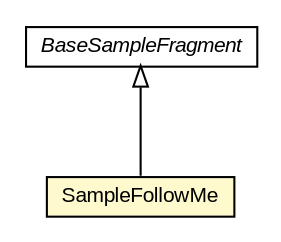 #!/usr/local/bin/dot
#
# Class diagram 
# Generated by UMLGraph version R5_6-24-gf6e263 (http://www.umlgraph.org/)
#

digraph G {
	edge [fontname="arial",fontsize=10,labelfontname="arial",labelfontsize=10];
	node [fontname="arial",fontsize=10,shape=plaintext];
	nodesep=0.25;
	ranksep=0.5;
	// org.osmdroid.samplefragments.BaseSampleFragment
	c220469 [label=<<table title="org.osmdroid.samplefragments.BaseSampleFragment" border="0" cellborder="1" cellspacing="0" cellpadding="2" port="p" href="../BaseSampleFragment.html">
		<tr><td><table border="0" cellspacing="0" cellpadding="1">
<tr><td align="center" balign="center"><font face="arial italic"> BaseSampleFragment </font></td></tr>
		</table></td></tr>
		</table>>, URL="../BaseSampleFragment.html", fontname="arial", fontcolor="black", fontsize=10.0];
	// org.osmdroid.samplefragments.location.SampleFollowMe
	c220551 [label=<<table title="org.osmdroid.samplefragments.location.SampleFollowMe" border="0" cellborder="1" cellspacing="0" cellpadding="2" port="p" bgcolor="lemonChiffon" href="./SampleFollowMe.html">
		<tr><td><table border="0" cellspacing="0" cellpadding="1">
<tr><td align="center" balign="center"> SampleFollowMe </td></tr>
		</table></td></tr>
		</table>>, URL="./SampleFollowMe.html", fontname="arial", fontcolor="black", fontsize=10.0];
	//org.osmdroid.samplefragments.location.SampleFollowMe extends org.osmdroid.samplefragments.BaseSampleFragment
	c220469:p -> c220551:p [dir=back,arrowtail=empty];
}


